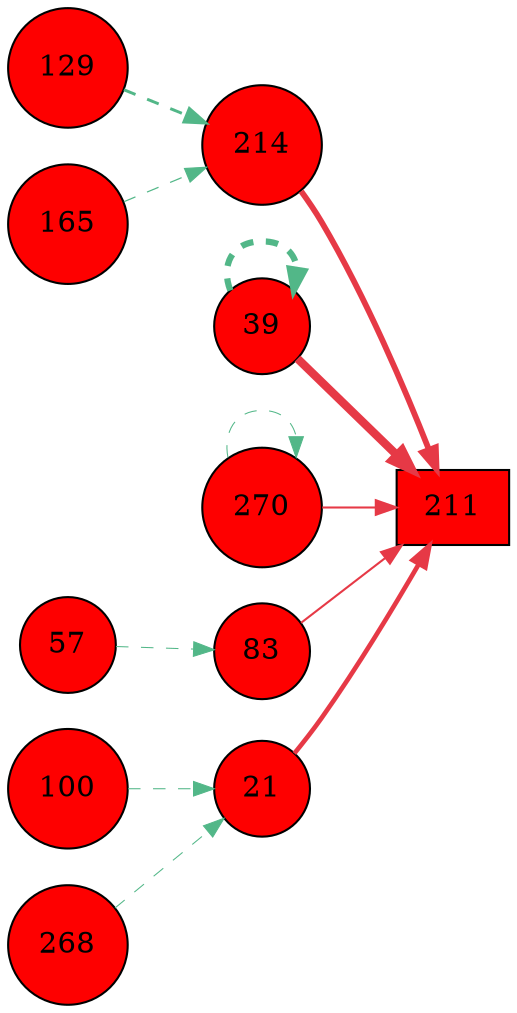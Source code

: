 digraph G{
rankdir=LR;
129 [style=filled, shape=circle, fillcolor="#fe0000", label="129"];
100 [style=filled, shape=circle, fillcolor="#fe0000", label="100"];
165 [style=filled, shape=circle, fillcolor="#fe0000", label="165"];
39 [style=filled, shape=circle, fillcolor="#fe0000", label="39"];
268 [style=filled, shape=circle, fillcolor="#fe0000", label="268"];
270 [style=filled, shape=circle, fillcolor="#fe0000", label="270"];
211 [style=filled, shape=box, fillcolor="#fe0000", label="211"];
83 [style=filled, shape=circle, fillcolor="#fe0000", label="83"];
21 [style=filled, shape=circle, fillcolor="#fe0000", label="21"];
214 [style=filled, shape=circle, fillcolor="#fe0000", label="214"];
57 [style=filled, shape=circle, fillcolor="#fe0000", label="57"];
39 -> 211 [color="#e63946",penwidth=4.00];
214 -> 211 [color="#e63946",penwidth=2.79];
21 -> 211 [color="#e63946",penwidth=2.24];
270 -> 211 [color="#e63946",penwidth=1.00];
83 -> 211 [color="#e63946",penwidth=1.00];
39 -> 39 [color="#52b788",style=dashed,penwidth=3.00];
270 -> 270 [color="#52b788",style=dashed,penwidth=0.50];
57 -> 83 [color="#52b788",style=dashed,penwidth=0.50];
100 -> 21 [color="#52b788",style=dashed,penwidth=0.50];
268 -> 21 [color="#52b788",style=dashed,penwidth=0.50];
129 -> 214 [color="#52b788",style=dashed,penwidth=1.42];
165 -> 214 [color="#52b788",style=dashed,penwidth=0.59];
}